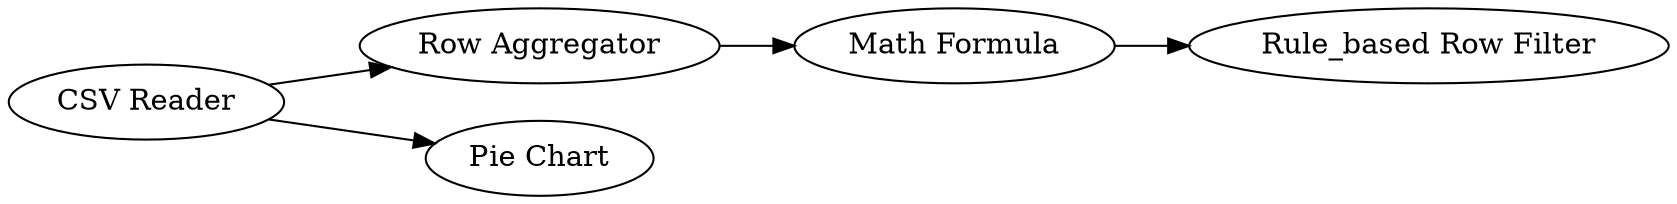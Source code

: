 digraph {
	127 -> 124
	125 -> 127
	1 -> 125
	1 -> 129
	125 [label="Row Aggregator"]
	1 [label="CSV Reader"]
	127 [label="Math Formula"]
	124 [label="Rule_based Row Filter"]
	129 [label="Pie Chart"]
	rankdir=LR
}
